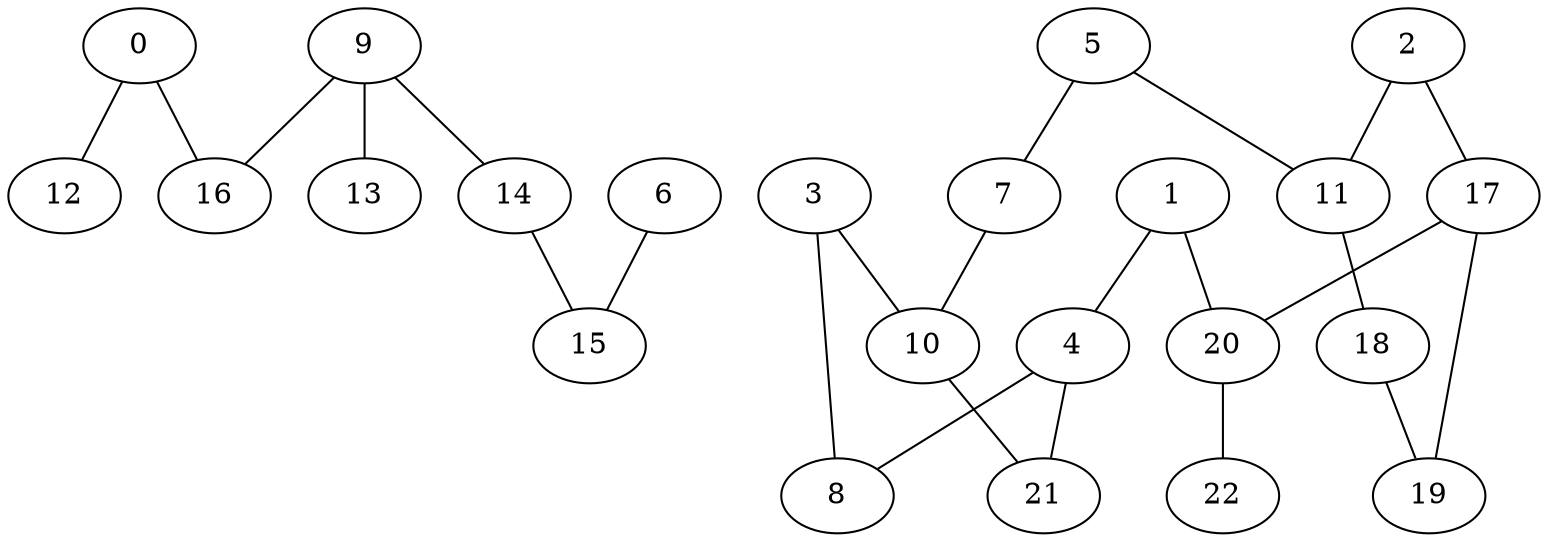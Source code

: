 graph "sampletest150-mod5_image15.bmp" {
	0	 [type=corner,
		x=406,
		y=77];
	12	 [type=endpoint,
		x=66,
		y=61];
	0 -- 12	 [angle0=".05",
		frequency=1,
		type0=line];
	16	 [type=corner,
		x=413,
		y=237];
	0 -- 16	 [angle0="1.53",
		frequency=1,
		type0=line];
	1	 [type=corner,
		x=224,
		y=141];
	4	 [type=intersection,
		x=185,
		y=222];
	1 -- 4	 [angle0="-1.12",
		frequency=1,
		type0=line];
	20	 [type=intersection,
		x=250,
		y=144];
	1 -- 20	 [angle0=".11",
		frequency=1,
		type0=line];
	2	 [type=corner,
		x=343,
		y=258];
	11	 [type=intersection,
		x=327,
		y=288];
	2 -- 11	 [angle0="-1.08",
		frequency=1,
		type0=line];
	17	 [type=intersection,
		x=339,
		y=245];
	2 -- 17	 [angle0="1.27",
		frequency=1,
		type0=line];
	3	 [type=corner,
		x=120,
		y=262];
	8	 [type=corner,
		x=148,
		y=230];
	3 -- 8	 [angle0="-.85",
		frequency=1,
		type0=line];
	10	 [type=intersection,
		x=154,
		y=319];
	3 -- 10	 [angle0="1.03",
		frequency=1,
		type0=line];
	4 -- 8	 [angle0="-.21",
		frequency=1,
		type0=line];
	21	 [type=corner,
		x=192,
		y=277];
	4 -- 21	 [angle0="1.44",
		frequency=1,
		type0=line];
	5	 [type=corner,
		x=260,
		y=359];
	7	 [type=corner,
		x=227,
		y=370];
	5 -- 7	 [angle0="-.32",
		frequency=1,
		type0=line];
	5 -- 11	 [angle0="-.81",
		frequency=1,
		type0=line];
	6	 [type=endpoint,
		x=70,
		y=466];
	15	 [type=corner,
		x=414,
		y=457];
	6 -- 15	 [angle0="-.03",
		frequency=1,
		type0=line];
	7 -- 10	 [angle0=".61",
		frequency=1,
		type0=line];
	9	 [type=intersection,
		x=426,
		y=243];
	13	 [type=endpoint,
		x=456,
		y=237];
	9 -- 13	 [angle0="-.20",
		frequency=1,
		type0=line];
	14	 [type=corner,
		x=408,
		y=253];
	9 -- 14	 [angle0="-.51",
		frequency=1,
		type0=line];
	9 -- 16	 [angle0=".43",
		frequency=1,
		type0=line];
	10 -- 21	 [angle0="-.84",
		frequency=1,
		type0=line];
	18	 [type=corner,
		x=297,
		y=285];
	11 -- 18	 [angle0=".10",
		frequency=1,
		type0=line];
	14 -- 15	 [angle0="1.54",
		frequency=1,
		type0=line];
	19	 [type=corner,
		x=296,
		y=241];
	17 -- 19	 [angle0=".09",
		frequency=1,
		type0=line];
	17 -- 20	 [angle0=".85",
		frequency=1,
		type0=line];
	18 -- 19	 [angle0="1.55",
		frequency=1,
		type0=line];
	22	 [type=endpoint,
		x=232,
		y=113];
	20 -- 22	 [angle0="1.04",
		frequency=1,
		type0=line];
}
